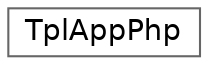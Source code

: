 digraph "Graphical Class Hierarchy"
{
 // LATEX_PDF_SIZE
  bgcolor="transparent";
  edge [fontname=Helvetica,fontsize=14,labelfontname=Helvetica,labelfontsize=14];
  node [fontname=Helvetica,fontsize=14,shape=box,height=0.2,width=0.4];
  rankdir="LR";
  Node0 [id="Node000000",label="TplAppPhp",height=0.2,width=0.4,color="grey40", fillcolor="white", style="filled",URL="$d0/d1a/classTplAppPhp.html",tooltip=" "];
}
